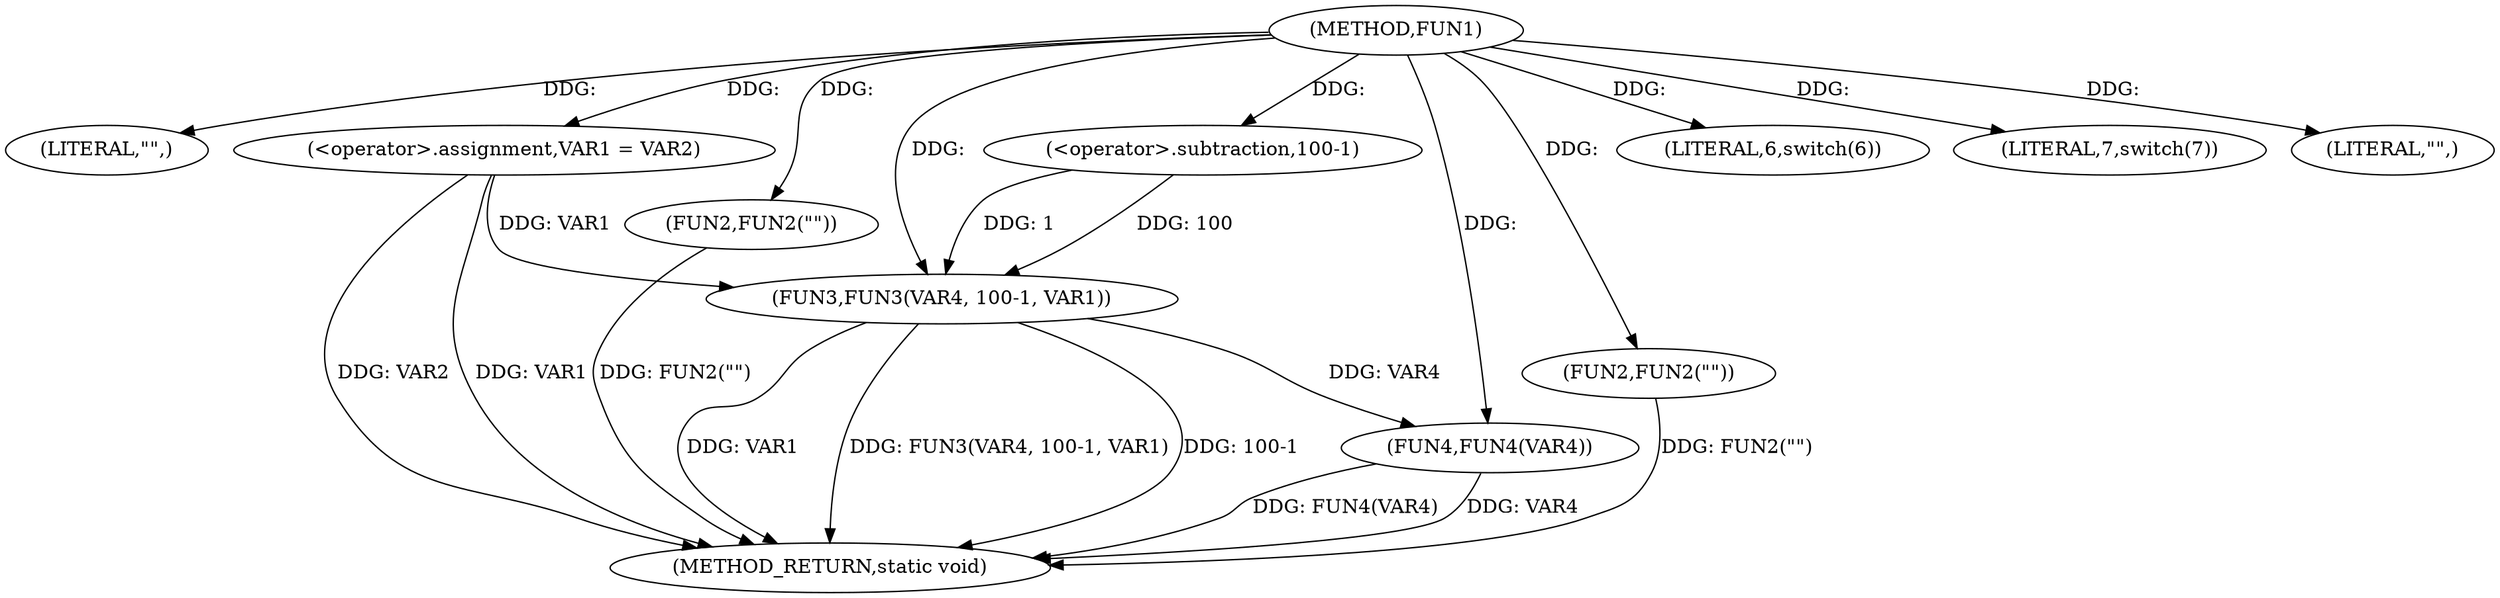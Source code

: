 digraph FUN1 {  
"1000100" [label = "(METHOD,FUN1)" ]
"1000135" [label = "(METHOD_RETURN,static void)" ]
"1000103" [label = "(LITERAL,\"\",)" ]
"1000104" [label = "(<operator>.assignment,VAR1 = VAR2)" ]
"1000108" [label = "(LITERAL,6,switch(6))" ]
"1000113" [label = "(FUN2,FUN2(\"\"))" ]
"1000117" [label = "(LITERAL,7,switch(7))" ]
"1000121" [label = "(LITERAL,\"\",)" ]
"1000122" [label = "(FUN3,FUN3(VAR4, 100-1, VAR1))" ]
"1000124" [label = "(<operator>.subtraction,100-1)" ]
"1000128" [label = "(FUN4,FUN4(VAR4))" ]
"1000132" [label = "(FUN2,FUN2(\"\"))" ]
  "1000104" -> "1000135"  [ label = "DDG: VAR1"] 
  "1000132" -> "1000135"  [ label = "DDG: FUN2(\"\")"] 
  "1000128" -> "1000135"  [ label = "DDG: VAR4"] 
  "1000122" -> "1000135"  [ label = "DDG: VAR1"] 
  "1000113" -> "1000135"  [ label = "DDG: FUN2(\"\")"] 
  "1000122" -> "1000135"  [ label = "DDG: FUN3(VAR4, 100-1, VAR1)"] 
  "1000128" -> "1000135"  [ label = "DDG: FUN4(VAR4)"] 
  "1000104" -> "1000135"  [ label = "DDG: VAR2"] 
  "1000122" -> "1000135"  [ label = "DDG: 100-1"] 
  "1000100" -> "1000103"  [ label = "DDG: "] 
  "1000100" -> "1000104"  [ label = "DDG: "] 
  "1000100" -> "1000108"  [ label = "DDG: "] 
  "1000100" -> "1000113"  [ label = "DDG: "] 
  "1000100" -> "1000117"  [ label = "DDG: "] 
  "1000100" -> "1000121"  [ label = "DDG: "] 
  "1000100" -> "1000122"  [ label = "DDG: "] 
  "1000124" -> "1000122"  [ label = "DDG: 100"] 
  "1000124" -> "1000122"  [ label = "DDG: 1"] 
  "1000100" -> "1000124"  [ label = "DDG: "] 
  "1000104" -> "1000122"  [ label = "DDG: VAR1"] 
  "1000122" -> "1000128"  [ label = "DDG: VAR4"] 
  "1000100" -> "1000128"  [ label = "DDG: "] 
  "1000100" -> "1000132"  [ label = "DDG: "] 
}
